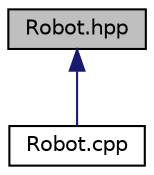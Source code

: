 digraph "Robot.hpp"
{
 // LATEX_PDF_SIZE
  edge [fontname="Helvetica",fontsize="10",labelfontname="Helvetica",labelfontsize="10"];
  node [fontname="Helvetica",fontsize="10",shape=record];
  Node1 [label="Robot.hpp",height=0.2,width=0.4,color="black", fillcolor="grey75", style="filled", fontcolor="black",tooltip="La déclaration de la classe Robot. ASSE Romain FERRE Cedric, PROCACCIA Paul, LEQUEUX Alexis tp ricoch..."];
  Node1 -> Node2 [dir="back",color="midnightblue",fontsize="10",style="solid",fontname="Helvetica"];
  Node2 [label="Robot.cpp",height=0.2,width=0.4,color="black", fillcolor="white", style="filled",URL="$_robot_8cpp.html",tooltip="Implémentation de la classe Robot. ASSE Romain FERRE Cedric, PROCACCIA Paul, LEQUEUX Alexis tp ricoch..."];
}
